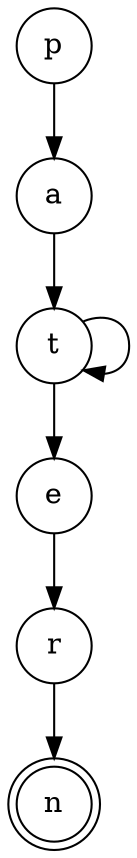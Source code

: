 digraph {   
    node [shape = doublecircle, color = black] n ;
    node [shape = circle];
    node [color= black];
    p -> a -> t -> t -> e -> r -> n;	
}